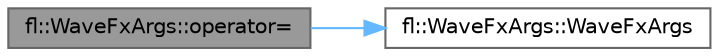 digraph "fl::WaveFxArgs::operator="
{
 // INTERACTIVE_SVG=YES
 // LATEX_PDF_SIZE
  bgcolor="transparent";
  edge [fontname=Helvetica,fontsize=10,labelfontname=Helvetica,labelfontsize=10];
  node [fontname=Helvetica,fontsize=10,shape=box,height=0.2,width=0.4];
  rankdir="LR";
  Node1 [id="Node000001",label="fl::WaveFxArgs::operator=",height=0.2,width=0.4,color="gray40", fillcolor="grey60", style="filled", fontcolor="black",tooltip=" "];
  Node1 -> Node2 [id="edge1_Node000001_Node000002",color="steelblue1",style="solid",tooltip=" "];
  Node2 [id="Node000002",label="fl::WaveFxArgs::WaveFxArgs",height=0.2,width=0.4,color="grey40", fillcolor="white", style="filled",URL="$d3/da2/structfl_1_1_wave_fx_args_aa79f144fa8eec2bfe309b8e0b9dabc3e.html#aa79f144fa8eec2bfe309b8e0b9dabc3e",tooltip=" "];
}

